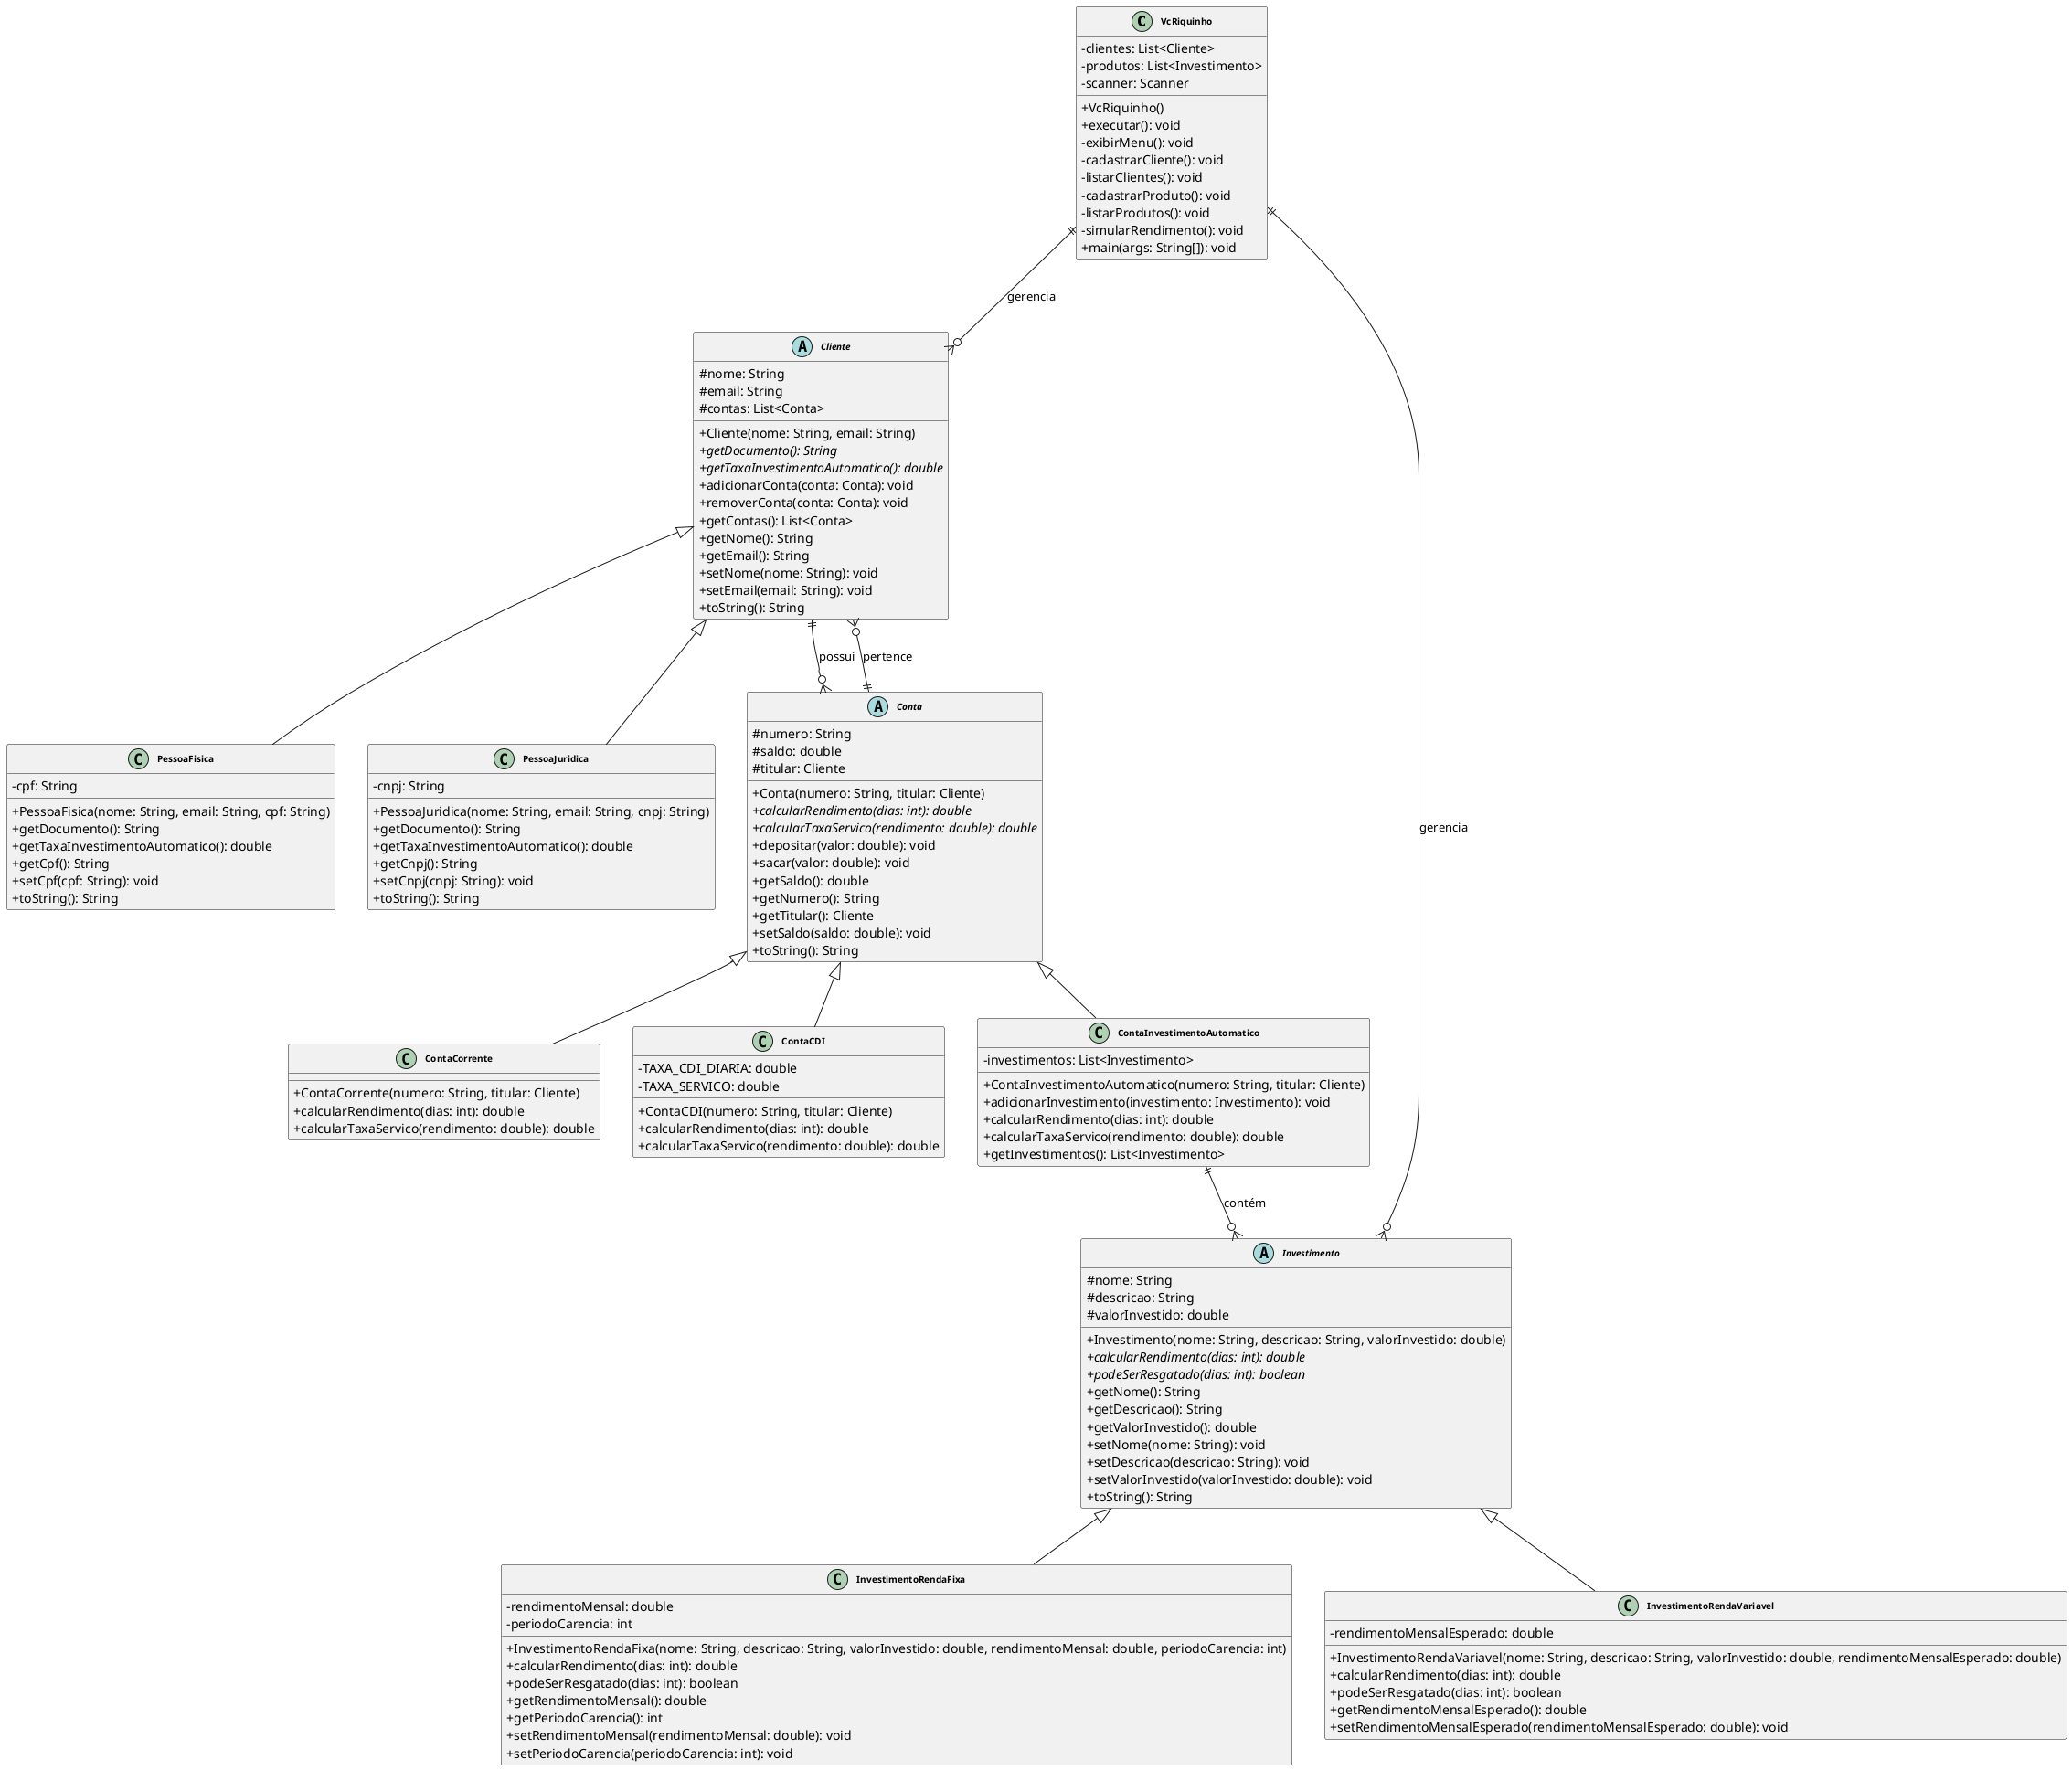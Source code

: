 @startuml VcRiquinho

' Estilos
skinparam classAttributeIconSize 0
skinparam classFontSize 10
skinparam classFontStyle bold

' Classe principal do sistema
class VcRiquinho {
    - clientes: List<Cliente>
    - produtos: List<Investimento>
    - scanner: Scanner
    + VcRiquinho()
    + executar(): void
    - exibirMenu(): void
    - cadastrarCliente(): void
    - listarClientes(): void
    - cadastrarProduto(): void
    - listarProdutos(): void
    - simularRendimento(): void
    + main(args: String[]): void
}

' Hierarquia de Clientes
abstract class Cliente {
    # nome: String
    # email: String
    # contas: List<Conta>
    + Cliente(nome: String, email: String)
    + {abstract} getDocumento(): String
    + {abstract} getTaxaInvestimentoAutomatico(): double
    + adicionarConta(conta: Conta): void
    + removerConta(conta: Conta): void
    + getContas(): List<Conta>
    + getNome(): String
    + getEmail(): String
    + setNome(nome: String): void
    + setEmail(email: String): void
    + toString(): String
}

class PessoaFisica {
    - cpf: String
    + PessoaFisica(nome: String, email: String, cpf: String)
    + getDocumento(): String
    + getTaxaInvestimentoAutomatico(): double
    + getCpf(): String
    + setCpf(cpf: String): void
    + toString(): String
}

class PessoaJuridica {
    - cnpj: String
    + PessoaJuridica(nome: String, email: String, cnpj: String)
    + getDocumento(): String
    + getTaxaInvestimentoAutomatico(): double
    + getCnpj(): String
    + setCnpj(cnpj: String): void
    + toString(): String
}

' Hierarquia de Contas
abstract class Conta {
    # numero: String
    # saldo: double
    # titular: Cliente
    + Conta(numero: String, titular: Cliente)
    + {abstract} calcularRendimento(dias: int): double
    + {abstract} calcularTaxaServico(rendimento: double): double
    + depositar(valor: double): void
    + sacar(valor: double): void
    + getSaldo(): double
    + getNumero(): String
    + getTitular(): Cliente
    + setSaldo(saldo: double): void
    + toString(): String
}

class ContaCorrente {
    + ContaCorrente(numero: String, titular: Cliente)
    + calcularRendimento(dias: int): double
    + calcularTaxaServico(rendimento: double): double
}

class ContaCDI {
    - TAXA_CDI_DIARIA: double
    - TAXA_SERVICO: double
    + ContaCDI(numero: String, titular: Cliente)
    + calcularRendimento(dias: int): double
    + calcularTaxaServico(rendimento: double): double
}

class ContaInvestimentoAutomatico {
    - investimentos: List<Investimento>
    + ContaInvestimentoAutomatico(numero: String, titular: Cliente)
    + adicionarInvestimento(investimento: Investimento): void
    + calcularRendimento(dias: int): double
    + calcularTaxaServico(rendimento: double): double
    + getInvestimentos(): List<Investimento>
}

' Hierarquia de Investimentos
abstract class Investimento {
    # nome: String
    # descricao: String
    # valorInvestido: double
    + Investimento(nome: String, descricao: String, valorInvestido: double)
    + {abstract} calcularRendimento(dias: int): double
    + {abstract} podeSerResgatado(dias: int): boolean
    + getNome(): String
    + getDescricao(): String
    + getValorInvestido(): double
    + setNome(nome: String): void
    + setDescricao(descricao: String): void
    + setValorInvestido(valorInvestido: double): void
    + toString(): String
}

class InvestimentoRendaFixa {
    - rendimentoMensal: double
    - periodoCarencia: int
    + InvestimentoRendaFixa(nome: String, descricao: String, valorInvestido: double, rendimentoMensal: double, periodoCarencia: int)
    + calcularRendimento(dias: int): double
    + podeSerResgatado(dias: int): boolean
    + getRendimentoMensal(): double
    + getPeriodoCarencia(): int
    + setRendimentoMensal(rendimentoMensal: double): void
    + setPeriodoCarencia(periodoCarencia: int): void
}

class InvestimentoRendaVariavel {
    - rendimentoMensalEsperado: double
    + InvestimentoRendaVariavel(nome: String, descricao: String, valorInvestido: double, rendimentoMensalEsperado: double)
    + calcularRendimento(dias: int): double
    + podeSerResgatado(dias: int): boolean
    + getRendimentoMensalEsperado(): double
    + setRendimentoMensalEsperado(rendimentoMensalEsperado: double): void
}

' Relacionamentos
VcRiquinho ||--o{ Cliente : gerencia
VcRiquinho ||--o{ Investimento : gerencia

Cliente ||--o{ Conta : possui
Cliente <|-- PessoaFisica
Cliente <|-- PessoaJuridica

Conta ||--o{ Cliente : pertence
Conta <|-- ContaCorrente
Conta <|-- ContaCDI
Conta <|-- ContaInvestimentoAutomatico

ContaInvestimentoAutomatico ||--o{ Investimento : contém

Investimento <|-- InvestimentoRendaFixa
Investimento <|-- InvestimentoRendaVariavel

@enduml
